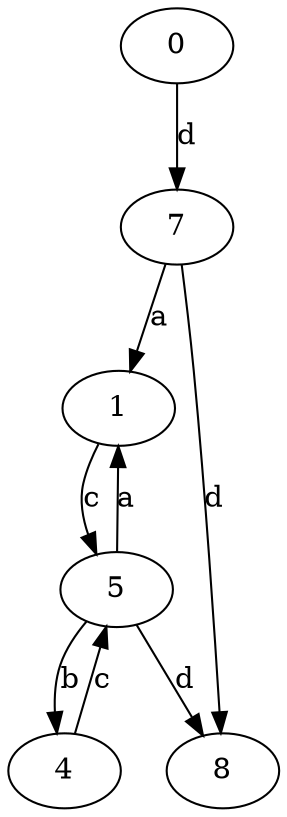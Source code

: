 strict digraph  {
0;
1;
4;
5;
7;
8;
0 -> 7  [label=d];
1 -> 5  [label=c];
4 -> 5  [label=c];
5 -> 1  [label=a];
5 -> 4  [label=b];
5 -> 8  [label=d];
7 -> 1  [label=a];
7 -> 8  [label=d];
}
